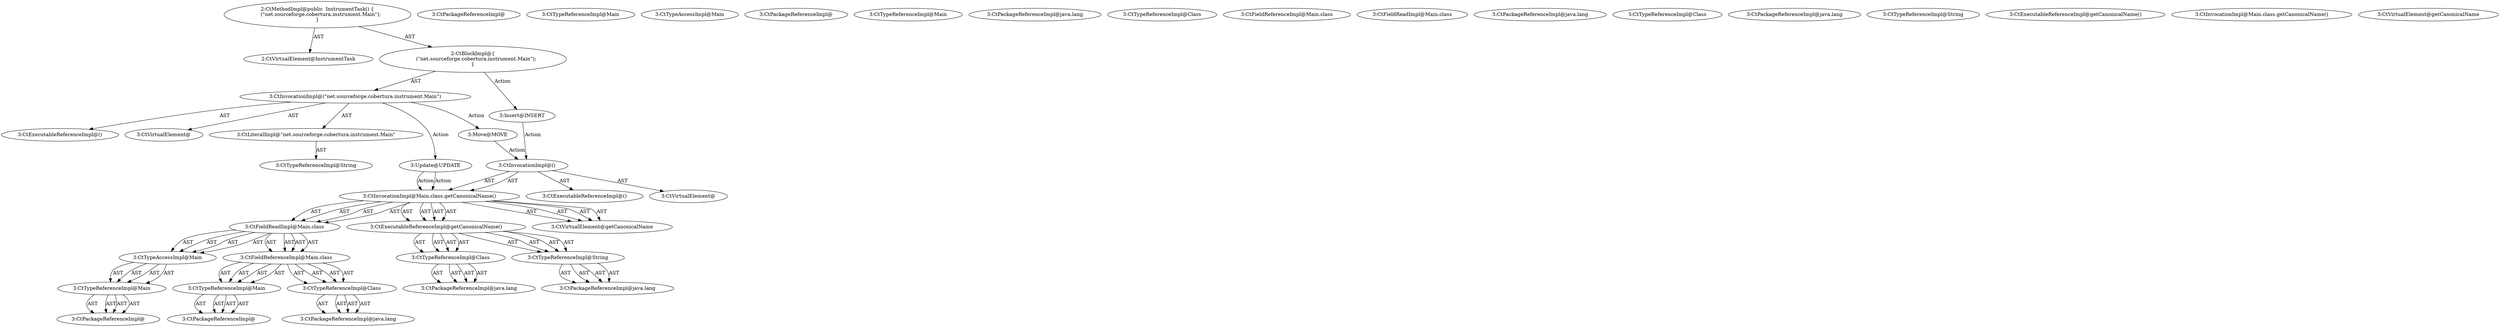 digraph "InstrumentTask#?" {
0 [label="2:CtVirtualElement@InstrumentTask" shape=ellipse]
1 [label="3:CtExecutableReferenceImpl@()" shape=ellipse]
2 [label="3:CtVirtualElement@" shape=ellipse]
3 [label="3:CtLiteralImpl@\"net.sourceforge.cobertura.instrument.Main\"" shape=ellipse]
4 [label="3:CtTypeReferenceImpl@String" shape=ellipse]
5 [label="3:CtInvocationImpl@(\"net.sourceforge.cobertura.instrument.Main\")" shape=ellipse]
6 [label="2:CtBlockImpl@\{
    (\"net.sourceforge.cobertura.instrument.Main\");
\}" shape=ellipse]
7 [label="2:CtMethodImpl@public  InstrumentTask() \{
    (\"net.sourceforge.cobertura.instrument.Main\");
\}" shape=ellipse]
8 [label="3:Update@UPDATE" shape=ellipse]
9 [label="3:CtPackageReferenceImpl@" shape=ellipse]
10 [label="3:CtTypeReferenceImpl@Main" shape=ellipse]
11 [label="3:CtTypeAccessImpl@Main" shape=ellipse]
12 [label="3:CtPackageReferenceImpl@" shape=ellipse]
13 [label="3:CtTypeReferenceImpl@Main" shape=ellipse]
14 [label="3:CtPackageReferenceImpl@java.lang" shape=ellipse]
15 [label="3:CtTypeReferenceImpl@Class" shape=ellipse]
16 [label="3:CtFieldReferenceImpl@Main.class" shape=ellipse]
17 [label="3:CtFieldReadImpl@Main.class" shape=ellipse]
18 [label="3:CtPackageReferenceImpl@java.lang" shape=ellipse]
19 [label="3:CtTypeReferenceImpl@Class" shape=ellipse]
20 [label="3:CtPackageReferenceImpl@java.lang" shape=ellipse]
21 [label="3:CtTypeReferenceImpl@String" shape=ellipse]
22 [label="3:CtExecutableReferenceImpl@getCanonicalName()" shape=ellipse]
23 [label="3:CtInvocationImpl@Main.class.getCanonicalName()" shape=ellipse]
24 [label="3:CtVirtualElement@getCanonicalName" shape=ellipse]
25 [label="3:Insert@INSERT" shape=ellipse]
26 [label="3:CtExecutableReferenceImpl@()" shape=ellipse]
27 [label="3:CtPackageReferenceImpl@" shape=ellipse]
28 [label="3:CtTypeReferenceImpl@Main" shape=ellipse]
29 [label="3:CtTypeAccessImpl@Main" shape=ellipse]
30 [label="3:CtPackageReferenceImpl@" shape=ellipse]
31 [label="3:CtTypeReferenceImpl@Main" shape=ellipse]
32 [label="3:CtPackageReferenceImpl@java.lang" shape=ellipse]
33 [label="3:CtTypeReferenceImpl@Class" shape=ellipse]
34 [label="3:CtFieldReferenceImpl@Main.class" shape=ellipse]
35 [label="3:CtFieldReadImpl@Main.class" shape=ellipse]
36 [label="3:CtPackageReferenceImpl@java.lang" shape=ellipse]
37 [label="3:CtTypeReferenceImpl@Class" shape=ellipse]
38 [label="3:CtPackageReferenceImpl@java.lang" shape=ellipse]
39 [label="3:CtTypeReferenceImpl@String" shape=ellipse]
40 [label="3:CtExecutableReferenceImpl@getCanonicalName()" shape=ellipse]
41 [label="3:CtInvocationImpl@Main.class.getCanonicalName()" shape=ellipse]
42 [label="3:CtVirtualElement@getCanonicalName" shape=ellipse]
43 [label="3:CtInvocationImpl@()" shape=ellipse]
44 [label="3:CtVirtualElement@" shape=ellipse]
45 [label="3:Move@MOVE" shape=ellipse]
3 -> 4 [label="AST"];
5 -> 2 [label="AST"];
5 -> 1 [label="AST"];
5 -> 3 [label="AST"];
5 -> 8 [label="Action"];
5 -> 45 [label="Action"];
6 -> 5 [label="AST"];
6 -> 25 [label="Action"];
7 -> 0 [label="AST"];
7 -> 6 [label="AST"];
8 -> 41 [label="Action"];
8 -> 41 [label="Action"];
28 -> 27 [label="AST"];
28 -> 27 [label="AST"];
29 -> 28 [label="AST"];
29 -> 28 [label="AST"];
31 -> 30 [label="AST"];
31 -> 30 [label="AST"];
33 -> 32 [label="AST"];
33 -> 32 [label="AST"];
34 -> 31 [label="AST"];
34 -> 31 [label="AST"];
34 -> 33 [label="AST"];
34 -> 33 [label="AST"];
35 -> 29 [label="AST"];
35 -> 29 [label="AST"];
35 -> 34 [label="AST"];
35 -> 34 [label="AST"];
37 -> 36 [label="AST"];
37 -> 36 [label="AST"];
39 -> 38 [label="AST"];
39 -> 38 [label="AST"];
40 -> 37 [label="AST"];
40 -> 37 [label="AST"];
40 -> 39 [label="AST"];
40 -> 39 [label="AST"];
41 -> 42 [label="AST"];
41 -> 42 [label="AST"];
41 -> 35 [label="AST"];
41 -> 35 [label="AST"];
41 -> 40 [label="AST"];
41 -> 40 [label="AST"];
25 -> 43 [label="Action"];
28 -> 27 [label="AST"];
28 -> 27 [label="AST"];
29 -> 28 [label="AST"];
29 -> 28 [label="AST"];
31 -> 30 [label="AST"];
31 -> 30 [label="AST"];
33 -> 32 [label="AST"];
33 -> 32 [label="AST"];
34 -> 31 [label="AST"];
34 -> 31 [label="AST"];
34 -> 33 [label="AST"];
34 -> 33 [label="AST"];
35 -> 29 [label="AST"];
35 -> 29 [label="AST"];
35 -> 34 [label="AST"];
35 -> 34 [label="AST"];
37 -> 36 [label="AST"];
37 -> 36 [label="AST"];
39 -> 38 [label="AST"];
39 -> 38 [label="AST"];
40 -> 37 [label="AST"];
40 -> 37 [label="AST"];
40 -> 39 [label="AST"];
40 -> 39 [label="AST"];
41 -> 42 [label="AST"];
41 -> 42 [label="AST"];
41 -> 35 [label="AST"];
41 -> 35 [label="AST"];
41 -> 40 [label="AST"];
41 -> 40 [label="AST"];
43 -> 44 [label="AST"];
43 -> 26 [label="AST"];
43 -> 41 [label="AST"];
43 -> 41 [label="AST"];
45 -> 43 [label="Action"];
}